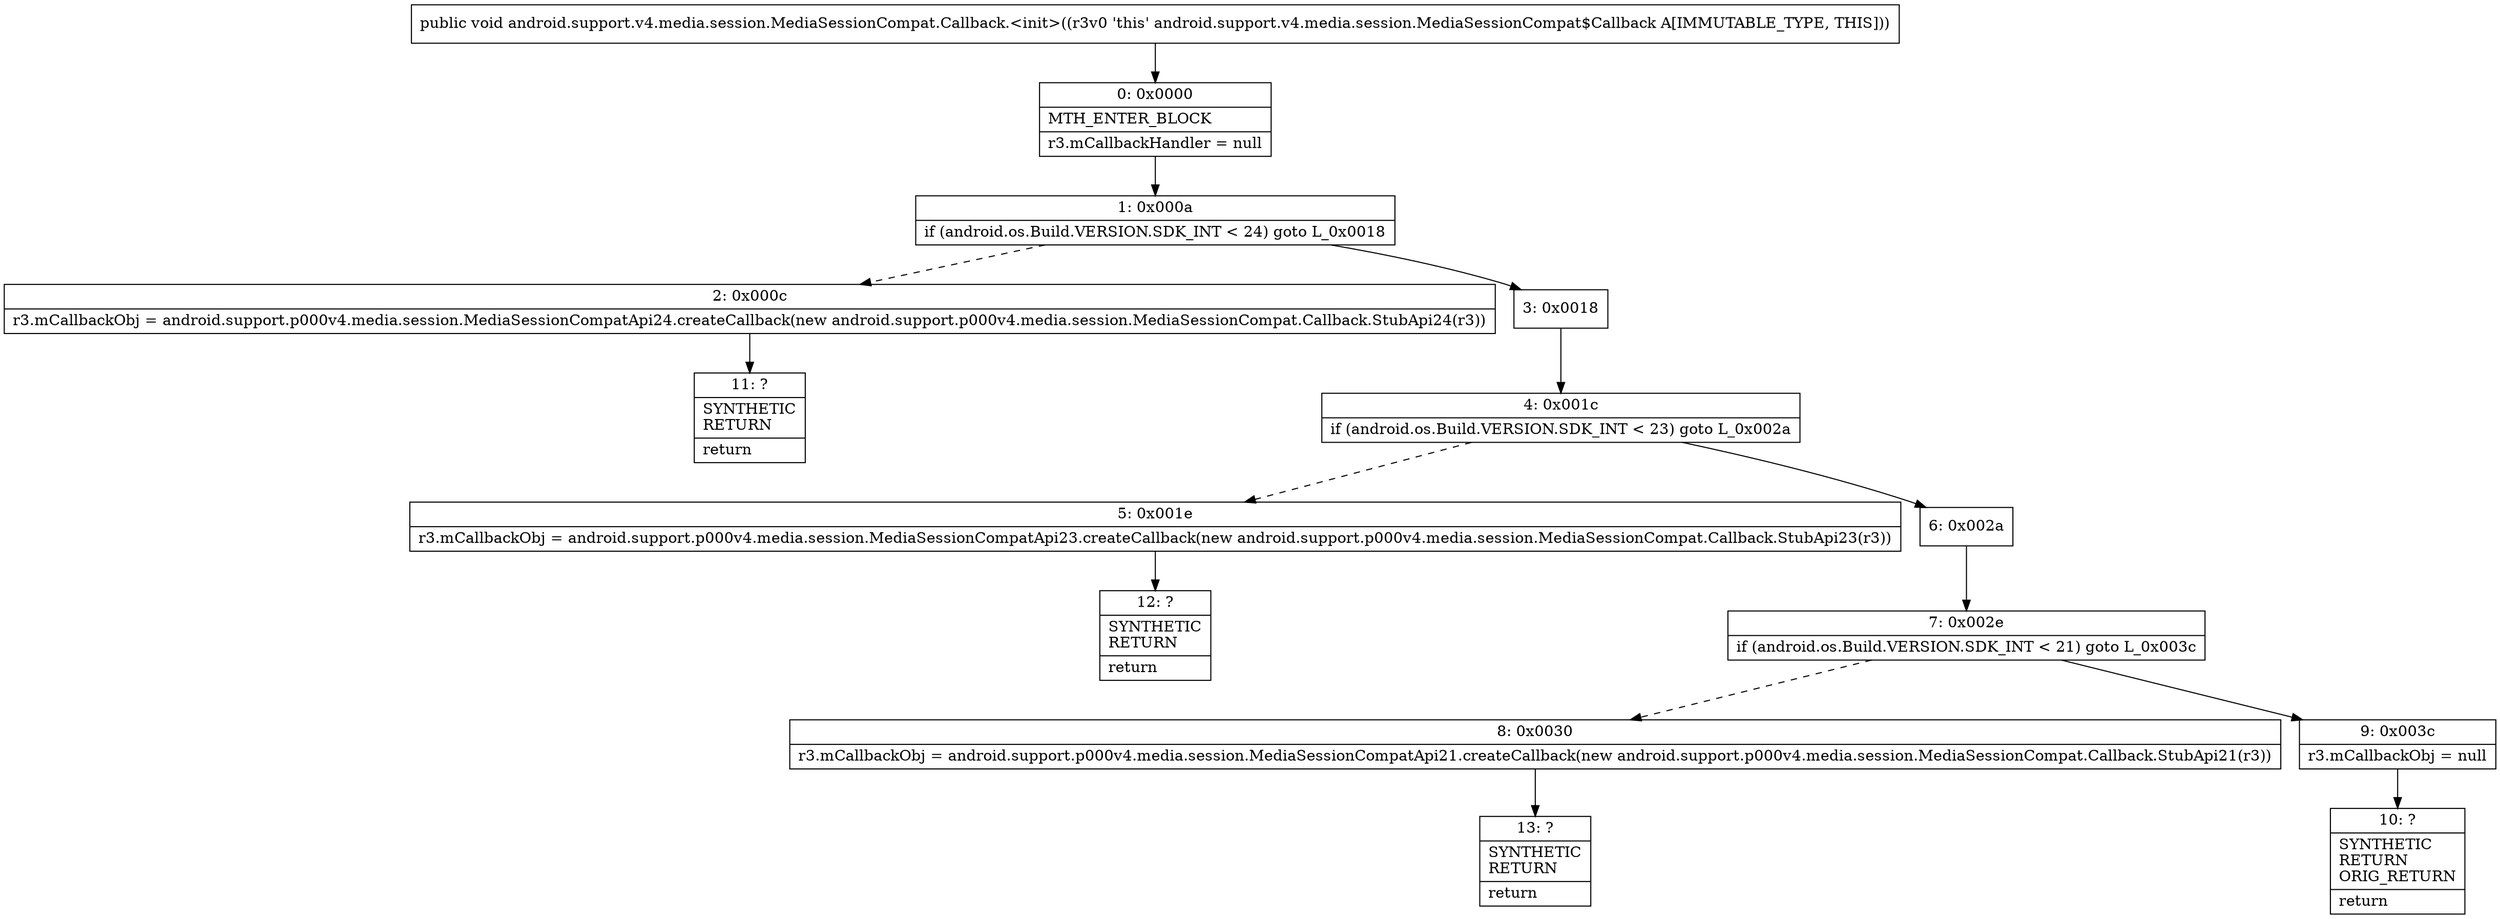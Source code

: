 digraph "CFG forandroid.support.v4.media.session.MediaSessionCompat.Callback.\<init\>()V" {
Node_0 [shape=record,label="{0\:\ 0x0000|MTH_ENTER_BLOCK\l|r3.mCallbackHandler = null\l}"];
Node_1 [shape=record,label="{1\:\ 0x000a|if (android.os.Build.VERSION.SDK_INT \< 24) goto L_0x0018\l}"];
Node_2 [shape=record,label="{2\:\ 0x000c|r3.mCallbackObj = android.support.p000v4.media.session.MediaSessionCompatApi24.createCallback(new android.support.p000v4.media.session.MediaSessionCompat.Callback.StubApi24(r3))\l}"];
Node_3 [shape=record,label="{3\:\ 0x0018}"];
Node_4 [shape=record,label="{4\:\ 0x001c|if (android.os.Build.VERSION.SDK_INT \< 23) goto L_0x002a\l}"];
Node_5 [shape=record,label="{5\:\ 0x001e|r3.mCallbackObj = android.support.p000v4.media.session.MediaSessionCompatApi23.createCallback(new android.support.p000v4.media.session.MediaSessionCompat.Callback.StubApi23(r3))\l}"];
Node_6 [shape=record,label="{6\:\ 0x002a}"];
Node_7 [shape=record,label="{7\:\ 0x002e|if (android.os.Build.VERSION.SDK_INT \< 21) goto L_0x003c\l}"];
Node_8 [shape=record,label="{8\:\ 0x0030|r3.mCallbackObj = android.support.p000v4.media.session.MediaSessionCompatApi21.createCallback(new android.support.p000v4.media.session.MediaSessionCompat.Callback.StubApi21(r3))\l}"];
Node_9 [shape=record,label="{9\:\ 0x003c|r3.mCallbackObj = null\l}"];
Node_10 [shape=record,label="{10\:\ ?|SYNTHETIC\lRETURN\lORIG_RETURN\l|return\l}"];
Node_11 [shape=record,label="{11\:\ ?|SYNTHETIC\lRETURN\l|return\l}"];
Node_12 [shape=record,label="{12\:\ ?|SYNTHETIC\lRETURN\l|return\l}"];
Node_13 [shape=record,label="{13\:\ ?|SYNTHETIC\lRETURN\l|return\l}"];
MethodNode[shape=record,label="{public void android.support.v4.media.session.MediaSessionCompat.Callback.\<init\>((r3v0 'this' android.support.v4.media.session.MediaSessionCompat$Callback A[IMMUTABLE_TYPE, THIS])) }"];
MethodNode -> Node_0;
Node_0 -> Node_1;
Node_1 -> Node_2[style=dashed];
Node_1 -> Node_3;
Node_2 -> Node_11;
Node_3 -> Node_4;
Node_4 -> Node_5[style=dashed];
Node_4 -> Node_6;
Node_5 -> Node_12;
Node_6 -> Node_7;
Node_7 -> Node_8[style=dashed];
Node_7 -> Node_9;
Node_8 -> Node_13;
Node_9 -> Node_10;
}

